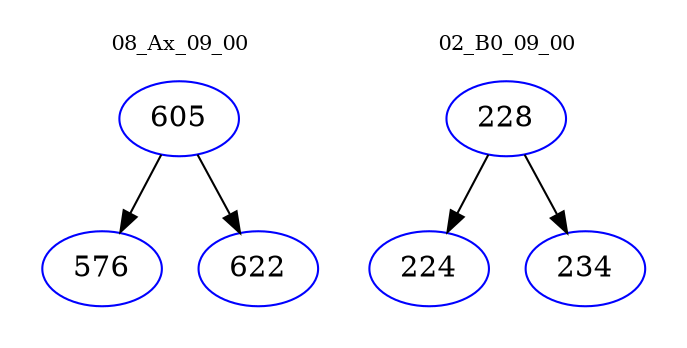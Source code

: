 digraph{
subgraph cluster_0 {
color = white
label = "08_Ax_09_00";
fontsize=10;
T0_605 [label="605", color="blue"]
T0_605 -> T0_576 [color="black"]
T0_576 [label="576", color="blue"]
T0_605 -> T0_622 [color="black"]
T0_622 [label="622", color="blue"]
}
subgraph cluster_1 {
color = white
label = "02_B0_09_00";
fontsize=10;
T1_228 [label="228", color="blue"]
T1_228 -> T1_224 [color="black"]
T1_224 [label="224", color="blue"]
T1_228 -> T1_234 [color="black"]
T1_234 [label="234", color="blue"]
}
}
